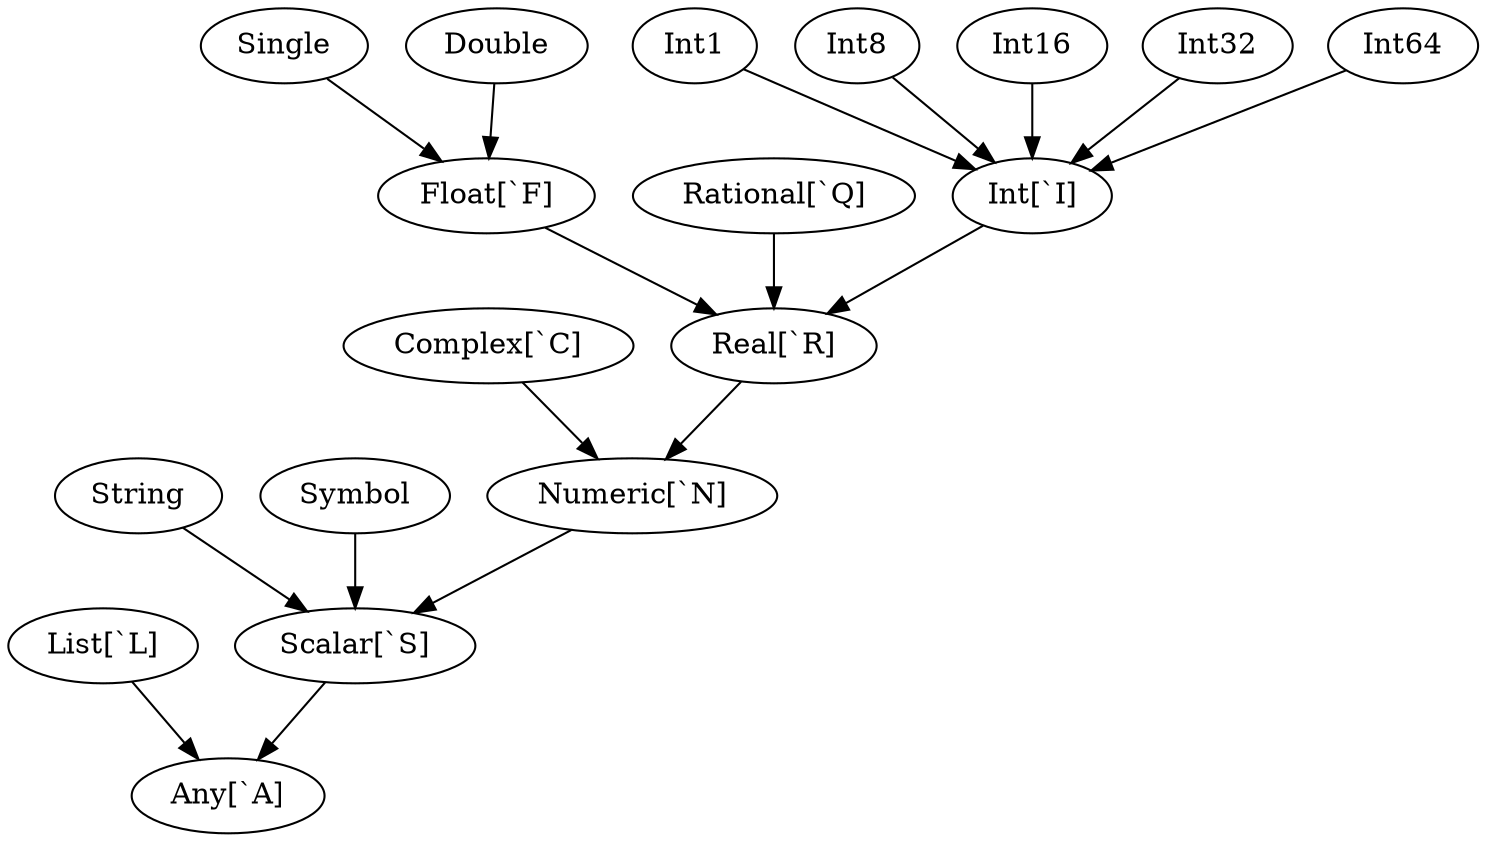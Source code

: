 digraph Types {

  Int [label="Int[`I]"]
  Float [label="Float[`F]"]
  Rational [label="Rational[`Q]"]
  Real [label="Real[`R]"]
  Numeric [label="Numeric[`N]"]
  Scalar [label="Scalar[`S]"]
  Complex [label="Complex[`C]"]
  List [label="List[`L]"]
  Any [label="Any[`A]"]

  subgraph Scalars {
    subgraph Numerics {
      subgraph Reals { 
        subgraph Ints {
          Int1  -> Int;
          Int8  -> Int;
          Int16 -> Int;
          Int32 -> Int;
          Int64 -> Int;
        }
        subgraph Floats {
          Single -> Float;
          Double -> Float;
        }
        Int -> Real;
        Float -> Real;
        Rational -> Real;
      }
      Real -> Numeric;
      Complex -> Numeric;
    }
    Numeric -> Scalar;
    String -> Scalar;
    Symbol -> Scalar;
  }
  Scalar -> Any;
  List -> Any;

}
